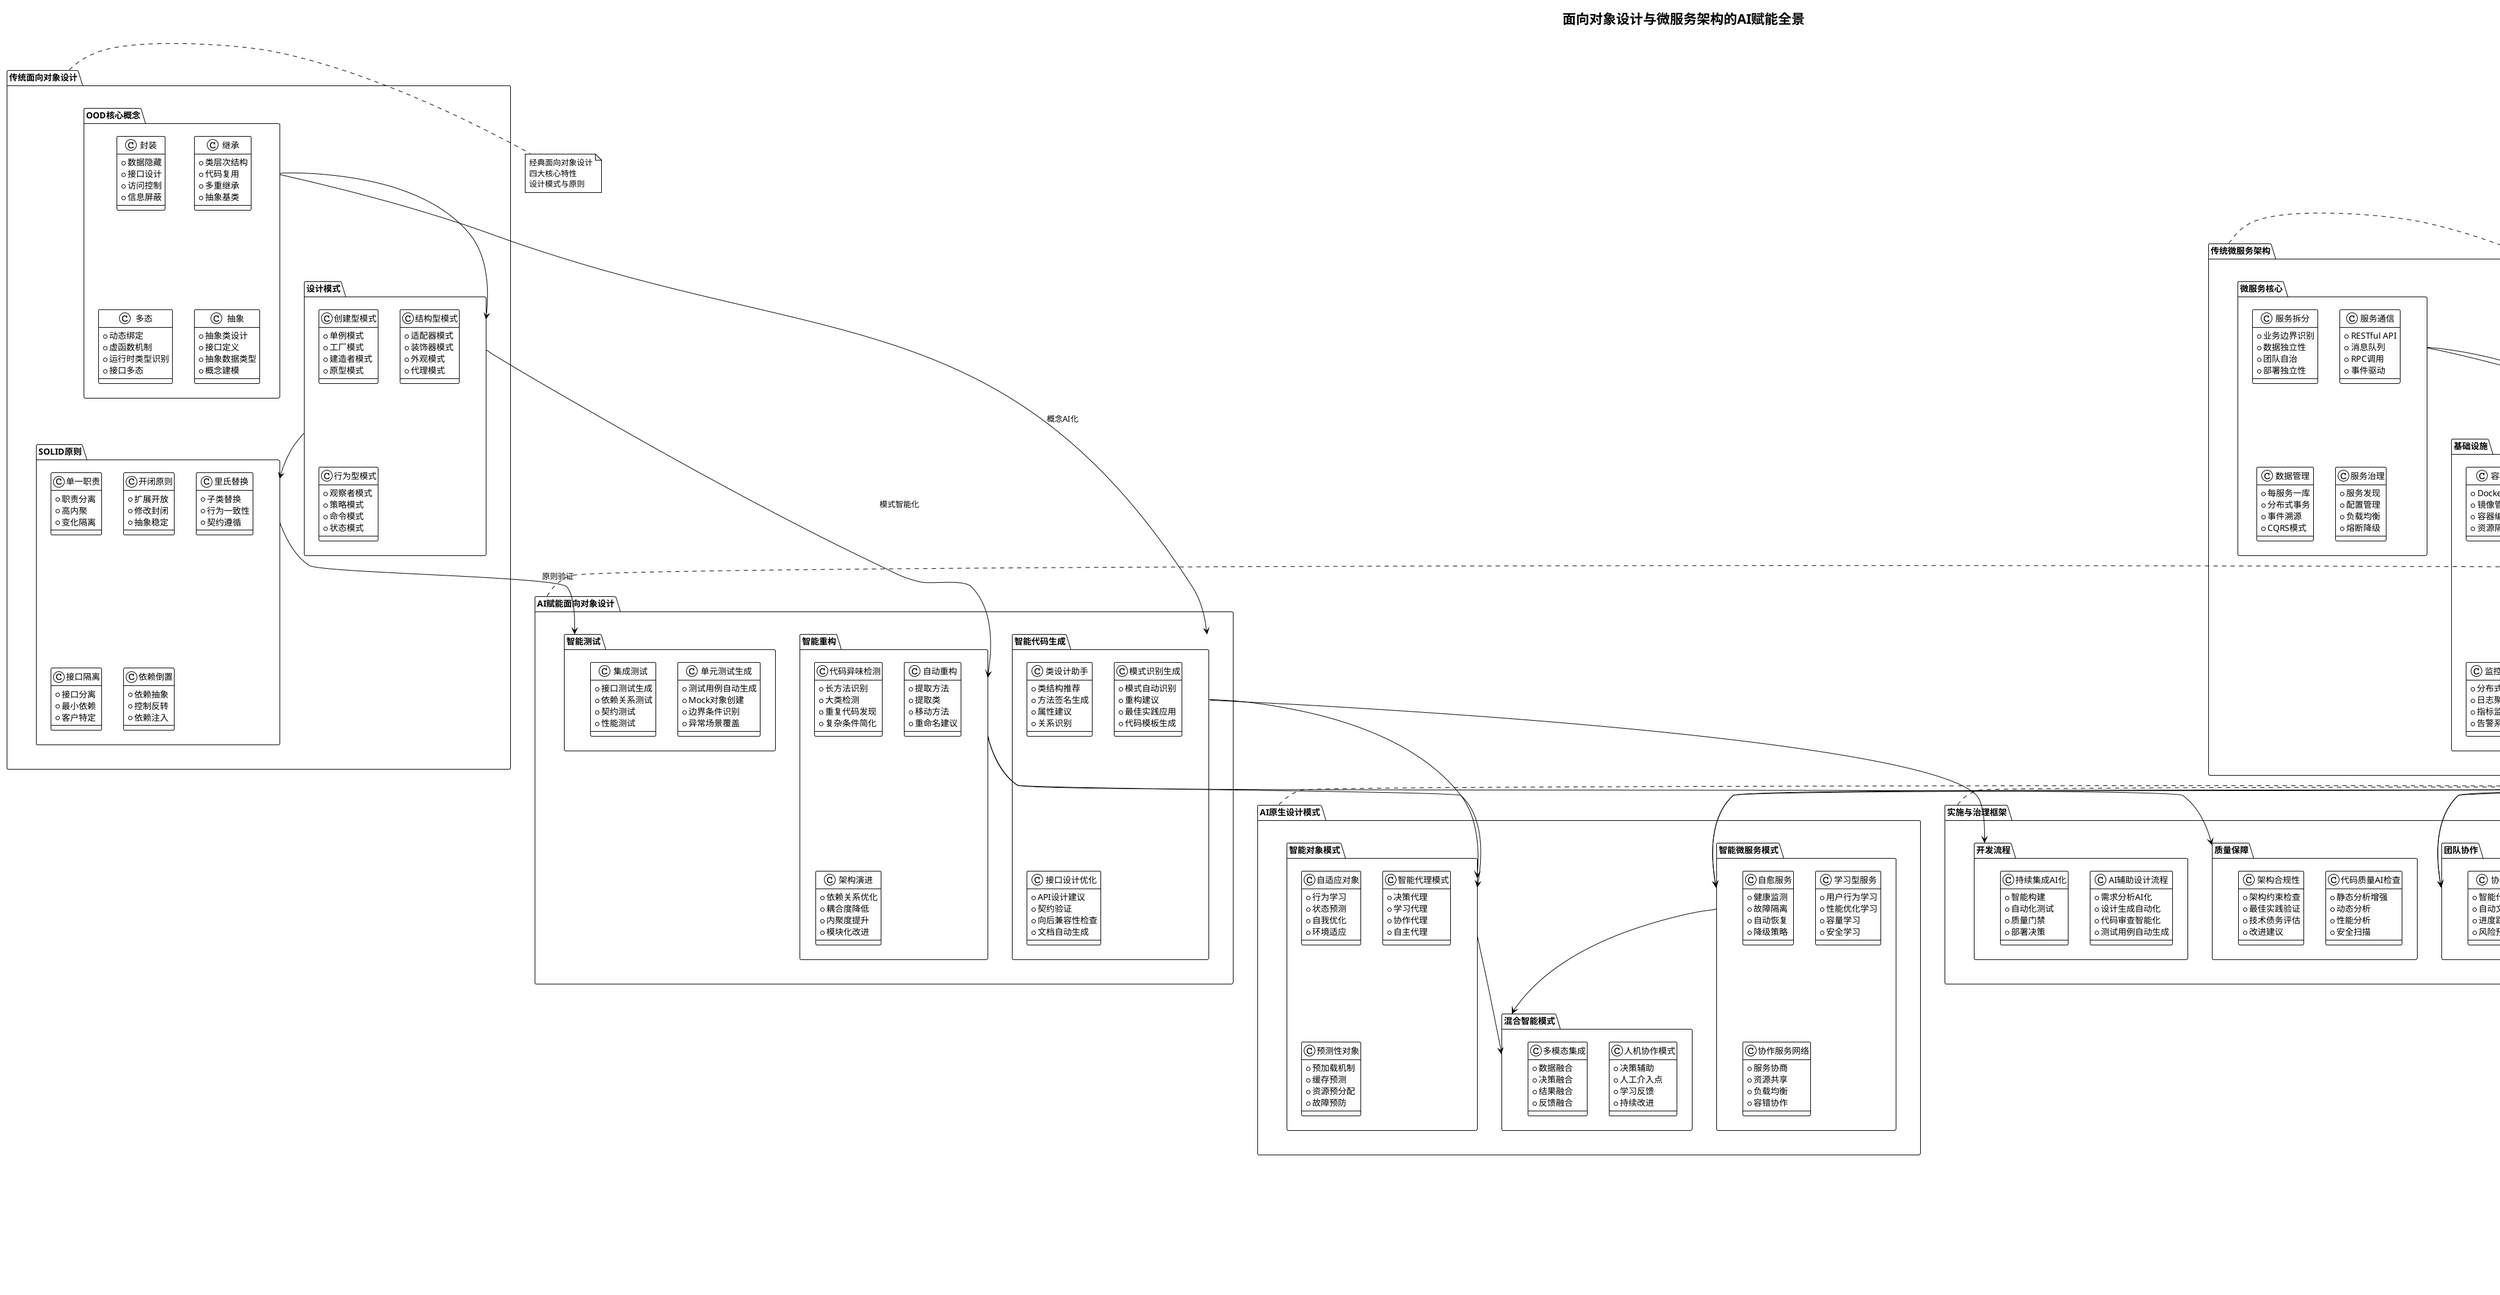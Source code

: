 @startuml 面向对象与微服务AI赋能设计图
!theme plain
!define RECTANGLE class

title 面向对象设计与微服务架构的AI赋能全景

package "传统面向对象设计" as TraditionalOOD {
    
    package "OOD核心概念" as OODConcepts {
        RECTANGLE 封装 {
            + 数据隐藏
            + 接口设计
            + 访问控制
            + 信息屏蔽
        }
        
        RECTANGLE 继承 {
            + 类层次结构
            + 代码复用
            + 多重继承
            + 抽象基类
        }
        
        RECTANGLE 多态 {
            + 动态绑定
            + 虚函数机制
            + 运行时类型识别
            + 接口多态
        }
        
        RECTANGLE 抽象 {
            + 抽象类设计
            + 接口定义
            + 抽象数据类型
            + 概念建模
        }
    }
    
    package "设计模式" as DesignPatterns {
        RECTANGLE 创建型模式 {
            + 单例模式
            + 工厂模式
            + 建造者模式
            + 原型模式
        }
        
        RECTANGLE 结构型模式 {
            + 适配器模式
            + 装饰器模式
            + 外观模式
            + 代理模式
        }
        
        RECTANGLE 行为型模式 {
            + 观察者模式
            + 策略模式
            + 命令模式
            + 状态模式
        }
    }
    
    package "SOLID原则" as SOLIDPrinciples {
        RECTANGLE 单一职责 {
            + 职责分离
            + 高内聚
            + 变化隔离
        }
        
        RECTANGLE 开闭原则 {
            + 扩展开放
            + 修改封闭
            + 抽象稳定
        }
        
        RECTANGLE 里氏替换 {
            + 子类替换
            + 行为一致性
            + 契约遵循
        }
        
        RECTANGLE 接口隔离 {
            + 接口分离
            + 最小依赖
            + 客户特定
        }
        
        RECTANGLE 依赖倒置 {
            + 依赖抽象
            + 控制反转
            + 依赖注入
        }
    }
}

package "传统微服务架构" as TraditionalMicroservices {
    
    package "微服务核心" as MicroservicesCore {
        RECTANGLE 服务拆分 {
            + 业务边界识别
            + 数据独立性
            + 团队自治
            + 部署独立性
        }
        
        RECTANGLE 服务通信 {
            + RESTful API
            + 消息队列
            + RPC调用
            + 事件驱动
        }
        
        RECTANGLE 数据管理 {
            + 每服务一库
            + 分布式事务
            + 事件溯源
            + CQRS模式
        }
        
        RECTANGLE 服务治理 {
            + 服务发现
            + 配置管理
            + 负载均衡
            + 熔断降级
        }
    }
    
    package "基础设施" as Infrastructure {
        RECTANGLE 容器化 {
            + Docker容器
            + 镜像管理
            + 容器编排
            + 资源隔离
        }
        
        RECTANGLE 容器编排 {
            + Kubernetes
            + 服务网格
            + 自动伸缩
            + 健康检查
        }
        
        RECTANGLE 监控日志 {
            + 分布式追踪
            + 日志聚合
            + 指标监控
            + 告警系统
        }
        
        RECTANGLE DevOps流程 {
            + 持续集成
            + 持续部署
            + 蓝绿部署
            + 金丝雀发布
        }
    }
}

package "AI赋能面向对象设计" as AIOODEnhancement {
    
    package "智能代码生成" as AICodeGeneration {
        RECTANGLE 类设计助手 {
            + 类结构推荐
            + 方法签名生成
            + 属性建议
            + 关系识别
        }
        
        RECTANGLE 模式识别生成 {
            + 模式自动识别
            + 重构建议
            + 最佳实践应用
            + 代码模板生成
        }
        
        RECTANGLE 接口设计优化 {
            + API设计建议
            + 契约验证
            + 向后兼容性检查
            + 文档自动生成
        }
    }
    
    package "智能重构" as AIRefactoring {
        RECTANGLE 代码异味检测 {
            + 长方法识别
            + 大类检测
            + 重复代码发现
            + 复杂条件简化
        }
        
        RECTANGLE 自动重构 {
            + 提取方法
            + 提取类
            + 移动方法
            + 重命名建议
        }
        
        RECTANGLE 架构演进 {
            + 依赖关系优化
            + 耦合度降低
            + 内聚度提升
            + 模块化改进
        }
    }
    
    package "智能测试" as AITesting {
        RECTANGLE 单元测试生成 {
            + 测试用例自动生成
            + Mock对象创建
            + 边界条件识别
            + 异常场景覆盖
        }
        
        RECTANGLE 集成测试 {
            + 接口测试生成
            + 依赖关系测试
            + 契约测试
            + 性能测试
        }
    }
}

package "AI赋能微服务架构" as AIMicroservicesEnhancement {
    
    package "智能服务设计" as AIServiceDesign {
        RECTANGLE 服务边界识别 {
            + DDD自动分析
            + 业务上下文识别
            + 服务职责划分
            + 数据边界确定
        }
        
        RECTANGLE API设计助手 {
            + RESTful设计建议
            + GraphQL schema生成
            + API版本管理
            + 文档自动生成
        }
        
        RECTANGLE 数据模型优化 {
            + 数据库设计建议
            + 分库分表策略
            + 缓存策略推荐
            + 数据一致性方案
        }
    }
    
    package "智能运维管理" as AIOperations {
        RECTANGLE 自动扩缩容 {
            + 负载预测
            + 弹性伸缩
            + 资源优化
            + 成本控制
        }
        
        RECTANGLE 故障诊断 {
            + 异常检测
            + 根因分析
            + 自动修复
            + 预防性维护
        }
        
        RECTANGLE 性能优化 {
            + 瓶颈识别
            + 调优建议
            + 容量规划
            + SLA保证
        }
    }
    
    package "智能治理" as AIGovernance {
        RECTANGLE 服务依赖分析 {
            + 依赖图生成
            + 影响分析
            + 变更传播
            + 风险评估
        }
        
        RECTANGLE 版本管理 {
            + API版本策略
            + 兼容性检查
            + 迁移计划
            + 回滚策略
        }
        
        RECTANGLE 安全治理 {
            + 安全策略推荐
            + 访问控制
            + 数据加密
            + 威胁检测
        }
    }
}

package "AI原生设计模式" as AIFirstPatterns {
    
    package "智能对象模式" as IntelligentObjectPatterns {
        RECTANGLE 自适应对象 {
            + 行为学习
            + 状态预测
            + 自我优化
            + 环境适应
        }
        
        RECTANGLE 智能代理模式 {
            + 决策代理
            + 学习代理
            + 协作代理
            + 自主代理
        }
        
        RECTANGLE 预测性对象 {
            + 预加载机制
            + 缓存预测
            + 资源预分配
            + 故障预防
        }
    }
    
    package "智能微服务模式" as IntelligentMicroservicePatterns {
        RECTANGLE 自愈服务 {
            + 健康监测
            + 故障隔离
            + 自动恢复
            + 降级策略
        }
        
        RECTANGLE 学习型服务 {
            + 用户行为学习
            + 性能优化学习
            + 容量学习
            + 安全学习
        }
        
        RECTANGLE 协作服务网络 {
            + 服务协商
            + 资源共享
            + 负载均衡
            + 容错协作
        }
    }
    
    package "混合智能模式" as HybridIntelligentPatterns {
        RECTANGLE 人机协作模式 {
            + 决策辅助
            + 人工介入点
            + 学习反馈
            + 持续改进
        }
        
        RECTANGLE 多模态集成 {
            + 数据融合
            + 决策融合
            + 结果融合
            + 反馈融合
        }
    }
}

package "实施与治理框架" as ImplementationGovernance {
    
    package "开发流程" as DevelopmentProcess {
        RECTANGLE AI辅助设计流程 {
            + 需求分析AI化
            + 设计生成自动化
            + 代码审查智能化
            + 测试用例自动生成
        }
        
        RECTANGLE 持续集成AI化 {
            + 智能构建
            + 自动化测试
            + 质量门禁
            + 部署决策
        }
    }
    
    package "质量保障" as QualityAssurance {
        RECTANGLE 代码质量AI检查 {
            + 静态分析增强
            + 动态分析
            + 性能分析
            + 安全扫描
        }
        
        RECTANGLE 架构合规性 {
            + 架构约束检查
            + 最佳实践验证
            + 技术债务评估
            + 改进建议
        }
    }
    
    package "团队协作" as TeamCollaboration {
        RECTANGLE 知识共享 {
            + 设计知识库
            + 经验沉淀
            + 最佳实践库
            + 培训材料生成
        }
        
        RECTANGLE 协作工具 {
            + 智能代码审查
            + 自动文档生成
            + 进度跟踪
            + 风险预警
        }
    }
}

' 关系连线
' 传统OOD内部关系
OODConcepts --> DesignPatterns
DesignPatterns --> SOLIDPrinciples

' 传统微服务内部关系  
MicroservicesCore --> Infrastructure

' AI赋能关系
OODConcepts --> AICodeGeneration : "概念AI化"
DesignPatterns --> AIRefactoring : "模式智能化"
SOLIDPrinciples --> AITesting : "原则验证"

MicroservicesCore --> AIServiceDesign : "设计智能化"
Infrastructure --> AIOperations : "运维智能化"

' AI增强到AI原生的演进
AICodeGeneration --> IntelligentObjectPatterns
AIRefactoring --> IntelligentObjectPatterns
AIServiceDesign --> IntelligentMicroservicePatterns
AIOperations --> IntelligentMicroservicePatterns

' 混合模式关系
IntelligentObjectPatterns --> HybridIntelligentPatterns
IntelligentMicroservicePatterns --> HybridIntelligentPatterns

' 实施治理关系
AICodeGeneration --> DevelopmentProcess
AIRefactoring --> QualityAssurance
AIServiceDesign --> TeamCollaboration
AIOperations --> TeamCollaboration

note right of TraditionalOOD : 经典面向对象设计\n四大核心特性\n设计模式与原则
note right of TraditionalMicroservices : 微服务架构\n核心概念与\n基础设施支撑
note right of AIOODEnhancement : AI技术对传统OOD\n的全面增强\n提升设计效率与质量  
note right of AIMicroservicesEnhancement : AI驱动的\n微服务智能化\n自动运维与治理
note right of AIFirstPatterns : 面向AI时代的\n全新设计模式\n智能化与自适应
note right of ImplementationGovernance : 实施路径与\n治理框架\n确保成功落地

@enduml
